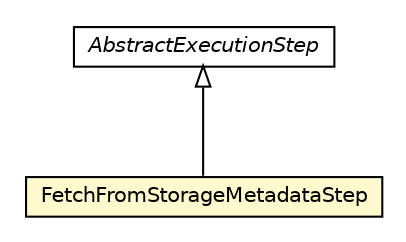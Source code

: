 #!/usr/local/bin/dot
#
# Class diagram 
# Generated by UMLGraph version R5_6-24-gf6e263 (http://www.umlgraph.org/)
#

digraph G {
	edge [fontname="Helvetica",fontsize=10,labelfontname="Helvetica",labelfontsize=10];
	node [fontname="Helvetica",fontsize=10,shape=plaintext];
	nodesep=0.25;
	ranksep=0.5;
	// com.orientechnologies.orient.core.sql.executor.FetchFromStorageMetadataStep
	c988867 [label=<<table title="com.orientechnologies.orient.core.sql.executor.FetchFromStorageMetadataStep" border="0" cellborder="1" cellspacing="0" cellpadding="2" port="p" bgcolor="lemonChiffon" href="./FetchFromStorageMetadataStep.html">
		<tr><td><table border="0" cellspacing="0" cellpadding="1">
<tr><td align="center" balign="center"> FetchFromStorageMetadataStep </td></tr>
		</table></td></tr>
		</table>>, URL="./FetchFromStorageMetadataStep.html", fontname="Helvetica", fontcolor="black", fontsize=10.0];
	// com.orientechnologies.orient.core.sql.executor.AbstractExecutionStep
	c988909 [label=<<table title="com.orientechnologies.orient.core.sql.executor.AbstractExecutionStep" border="0" cellborder="1" cellspacing="0" cellpadding="2" port="p" href="./AbstractExecutionStep.html">
		<tr><td><table border="0" cellspacing="0" cellpadding="1">
<tr><td align="center" balign="center"><font face="Helvetica-Oblique"> AbstractExecutionStep </font></td></tr>
		</table></td></tr>
		</table>>, URL="./AbstractExecutionStep.html", fontname="Helvetica", fontcolor="black", fontsize=10.0];
	//com.orientechnologies.orient.core.sql.executor.FetchFromStorageMetadataStep extends com.orientechnologies.orient.core.sql.executor.AbstractExecutionStep
	c988909:p -> c988867:p [dir=back,arrowtail=empty];
}

